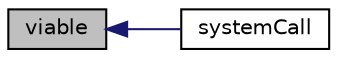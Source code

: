 digraph "viable"
{
  bgcolor="transparent";
  edge [fontname="Helvetica",fontsize="10",labelfontname="Helvetica",labelfontsize="10"];
  node [fontname="Helvetica",fontsize="10",shape=record];
  rankdir="LR";
  Node1 [label="viable",height=0.2,width=0.4,color="black", fillcolor="grey75", style="filled", fontcolor="black"];
  Node1 -> Node2 [dir="back",color="midnightblue",fontsize="10",style="solid",fontname="Helvetica"];
  Node2 [label="systemCall",height=0.2,width=0.4,color="black",URL="$a02622.html#a0a78da46ab031916f861d3d086fa0567",tooltip="Construct for given objectRegistry and dictionary. "];
}
